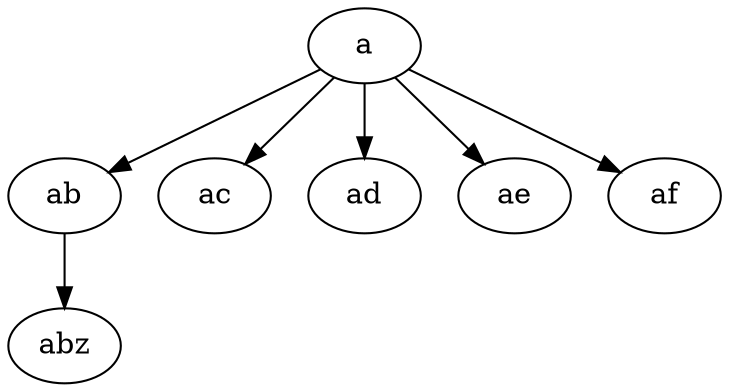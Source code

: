 digraph G {
  "a" -> "ab"
  "a" -> "ac"
  "a" -> "ad"
  "a" -> "ae"
  "a" -> "af"
  "ab" -> "abz"
}
